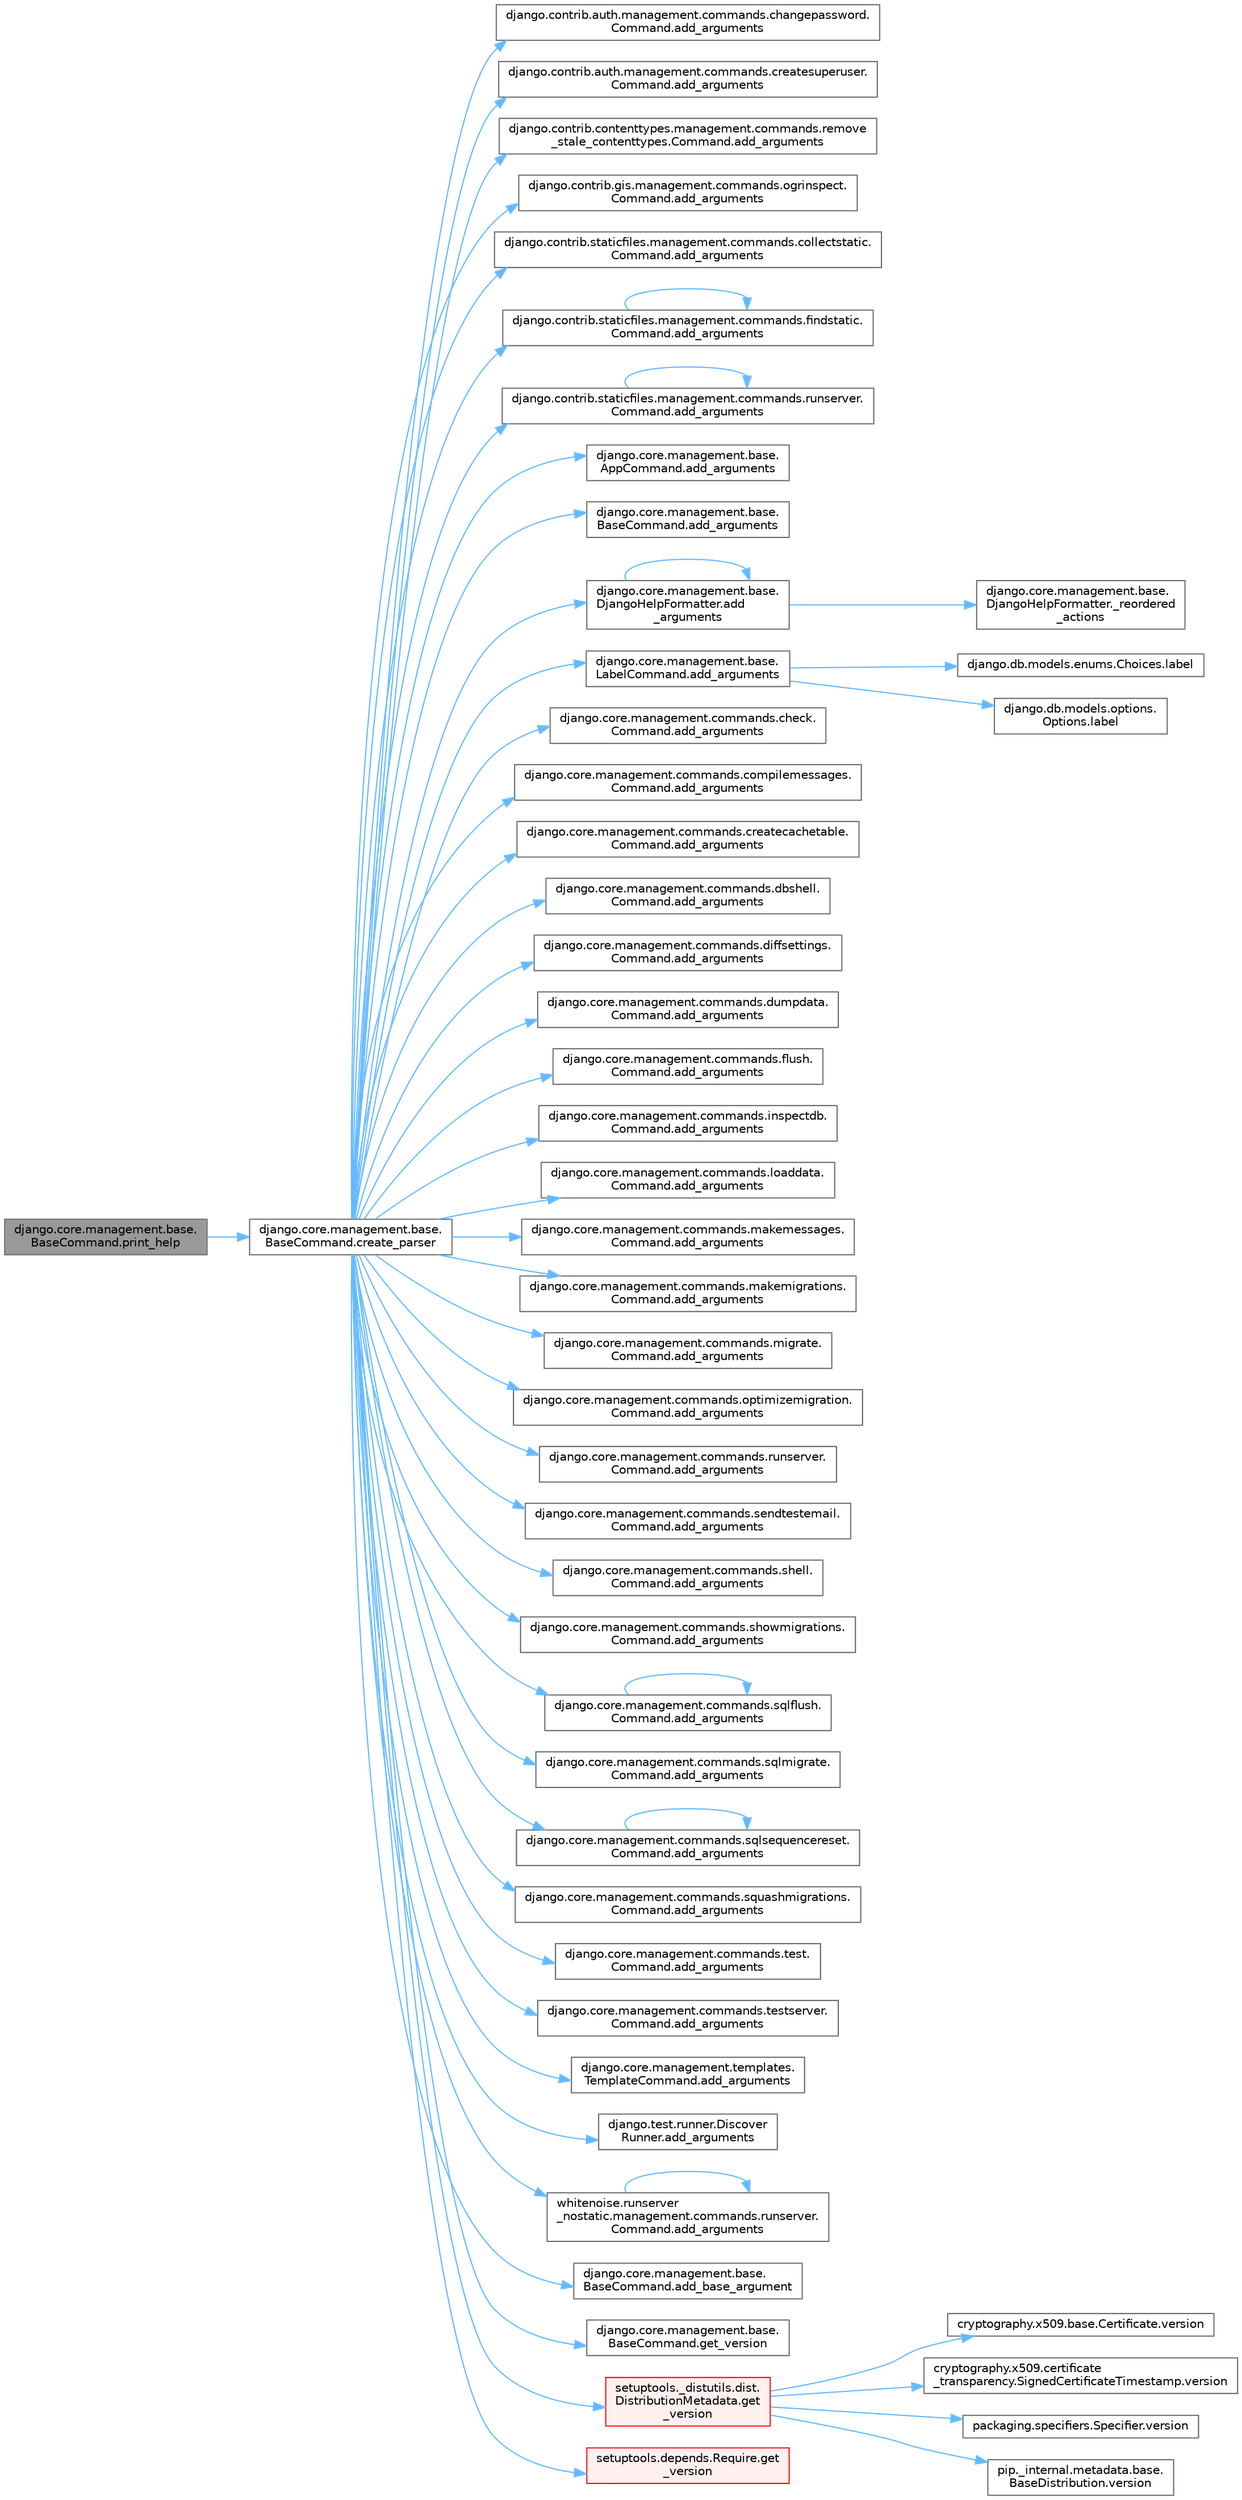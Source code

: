 digraph "django.core.management.base.BaseCommand.print_help"
{
 // LATEX_PDF_SIZE
  bgcolor="transparent";
  edge [fontname=Helvetica,fontsize=10,labelfontname=Helvetica,labelfontsize=10];
  node [fontname=Helvetica,fontsize=10,shape=box,height=0.2,width=0.4];
  rankdir="LR";
  Node1 [id="Node000001",label="django.core.management.base.\lBaseCommand.print_help",height=0.2,width=0.4,color="gray40", fillcolor="grey60", style="filled", fontcolor="black",tooltip=" "];
  Node1 -> Node2 [id="edge1_Node000001_Node000002",color="steelblue1",style="solid",tooltip=" "];
  Node2 [id="Node000002",label="django.core.management.base.\lBaseCommand.create_parser",height=0.2,width=0.4,color="grey40", fillcolor="white", style="filled",URL="$classdjango_1_1core_1_1management_1_1base_1_1_base_command.html#ae878e488f18d67acf1037a7e2db5b478",tooltip=" "];
  Node2 -> Node3 [id="edge2_Node000002_Node000003",color="steelblue1",style="solid",tooltip=" "];
  Node3 [id="Node000003",label="django.contrib.auth.management.commands.changepassword.\lCommand.add_arguments",height=0.2,width=0.4,color="grey40", fillcolor="white", style="filled",URL="$classdjango_1_1contrib_1_1auth_1_1management_1_1commands_1_1changepassword_1_1_command.html#afd2d21f92b27d2fdca8e03039c1cd7c1",tooltip=" "];
  Node2 -> Node4 [id="edge3_Node000002_Node000004",color="steelblue1",style="solid",tooltip=" "];
  Node4 [id="Node000004",label="django.contrib.auth.management.commands.createsuperuser.\lCommand.add_arguments",height=0.2,width=0.4,color="grey40", fillcolor="white", style="filled",URL="$classdjango_1_1contrib_1_1auth_1_1management_1_1commands_1_1createsuperuser_1_1_command.html#a533cda0f467cc4dbeda68b9bf098a909",tooltip=" "];
  Node2 -> Node5 [id="edge4_Node000002_Node000005",color="steelblue1",style="solid",tooltip=" "];
  Node5 [id="Node000005",label="django.contrib.contenttypes.management.commands.remove\l_stale_contenttypes.Command.add_arguments",height=0.2,width=0.4,color="grey40", fillcolor="white", style="filled",URL="$classdjango_1_1contrib_1_1contenttypes_1_1management_1_1commands_1_1remove__stale__contenttypes_1_1_command.html#acc60e60f927ff5d218c23c16910d8e67",tooltip=" "];
  Node2 -> Node6 [id="edge5_Node000002_Node000006",color="steelblue1",style="solid",tooltip=" "];
  Node6 [id="Node000006",label="django.contrib.gis.management.commands.ogrinspect.\lCommand.add_arguments",height=0.2,width=0.4,color="grey40", fillcolor="white", style="filled",URL="$classdjango_1_1contrib_1_1gis_1_1management_1_1commands_1_1ogrinspect_1_1_command.html#ae02e8308c0019758c456736df16b4f3b",tooltip=" "];
  Node2 -> Node7 [id="edge6_Node000002_Node000007",color="steelblue1",style="solid",tooltip=" "];
  Node7 [id="Node000007",label="django.contrib.staticfiles.management.commands.collectstatic.\lCommand.add_arguments",height=0.2,width=0.4,color="grey40", fillcolor="white", style="filled",URL="$classdjango_1_1contrib_1_1staticfiles_1_1management_1_1commands_1_1collectstatic_1_1_command.html#aa213d9c6ef77abad27c34c619cbb4ccf",tooltip=" "];
  Node2 -> Node8 [id="edge7_Node000002_Node000008",color="steelblue1",style="solid",tooltip=" "];
  Node8 [id="Node000008",label="django.contrib.staticfiles.management.commands.findstatic.\lCommand.add_arguments",height=0.2,width=0.4,color="grey40", fillcolor="white", style="filled",URL="$classdjango_1_1contrib_1_1staticfiles_1_1management_1_1commands_1_1findstatic_1_1_command.html#a2596e9b4837bf1ff8bf0280ab02971d5",tooltip=" "];
  Node8 -> Node8 [id="edge8_Node000008_Node000008",color="steelblue1",style="solid",tooltip=" "];
  Node2 -> Node9 [id="edge9_Node000002_Node000009",color="steelblue1",style="solid",tooltip=" "];
  Node9 [id="Node000009",label="django.contrib.staticfiles.management.commands.runserver.\lCommand.add_arguments",height=0.2,width=0.4,color="grey40", fillcolor="white", style="filled",URL="$classdjango_1_1contrib_1_1staticfiles_1_1management_1_1commands_1_1runserver_1_1_command.html#a20bc664e70a66abebfa5c12afcbf3f6b",tooltip=" "];
  Node9 -> Node9 [id="edge10_Node000009_Node000009",color="steelblue1",style="solid",tooltip=" "];
  Node2 -> Node10 [id="edge11_Node000002_Node000010",color="steelblue1",style="solid",tooltip=" "];
  Node10 [id="Node000010",label="django.core.management.base.\lAppCommand.add_arguments",height=0.2,width=0.4,color="grey40", fillcolor="white", style="filled",URL="$classdjango_1_1core_1_1management_1_1base_1_1_app_command.html#aec521341cc38bde16372c8512315b3a7",tooltip=" "];
  Node2 -> Node11 [id="edge12_Node000002_Node000011",color="steelblue1",style="solid",tooltip=" "];
  Node11 [id="Node000011",label="django.core.management.base.\lBaseCommand.add_arguments",height=0.2,width=0.4,color="grey40", fillcolor="white", style="filled",URL="$classdjango_1_1core_1_1management_1_1base_1_1_base_command.html#a00539c5da3157007e2485338da279887",tooltip=" "];
  Node2 -> Node12 [id="edge13_Node000002_Node000012",color="steelblue1",style="solid",tooltip=" "];
  Node12 [id="Node000012",label="django.core.management.base.\lDjangoHelpFormatter.add\l_arguments",height=0.2,width=0.4,color="grey40", fillcolor="white", style="filled",URL="$classdjango_1_1core_1_1management_1_1base_1_1_django_help_formatter.html#ab9eb520e2c0f6b7e7c28ca7b0eb24481",tooltip=" "];
  Node12 -> Node13 [id="edge14_Node000012_Node000013",color="steelblue1",style="solid",tooltip=" "];
  Node13 [id="Node000013",label="django.core.management.base.\lDjangoHelpFormatter._reordered\l_actions",height=0.2,width=0.4,color="grey40", fillcolor="white", style="filled",URL="$classdjango_1_1core_1_1management_1_1base_1_1_django_help_formatter.html#a6f8b5292333a4584638790f0570b1fea",tooltip=" "];
  Node12 -> Node12 [id="edge15_Node000012_Node000012",color="steelblue1",style="solid",tooltip=" "];
  Node2 -> Node14 [id="edge16_Node000002_Node000014",color="steelblue1",style="solid",tooltip=" "];
  Node14 [id="Node000014",label="django.core.management.base.\lLabelCommand.add_arguments",height=0.2,width=0.4,color="grey40", fillcolor="white", style="filled",URL="$classdjango_1_1core_1_1management_1_1base_1_1_label_command.html#a98b987df765f27398ed8f8e80e166263",tooltip=" "];
  Node14 -> Node15 [id="edge17_Node000014_Node000015",color="steelblue1",style="solid",tooltip=" "];
  Node15 [id="Node000015",label="django.db.models.enums.Choices.label",height=0.2,width=0.4,color="grey40", fillcolor="white", style="filled",URL="$classdjango_1_1db_1_1models_1_1enums_1_1_choices.html#a7c64e3473cc6a44b35c9877b28a7181c",tooltip=" "];
  Node14 -> Node16 [id="edge18_Node000014_Node000016",color="steelblue1",style="solid",tooltip=" "];
  Node16 [id="Node000016",label="django.db.models.options.\lOptions.label",height=0.2,width=0.4,color="grey40", fillcolor="white", style="filled",URL="$classdjango_1_1db_1_1models_1_1options_1_1_options.html#a8cacb1c416d7a2ff80f2c421a592ad0a",tooltip=" "];
  Node2 -> Node17 [id="edge19_Node000002_Node000017",color="steelblue1",style="solid",tooltip=" "];
  Node17 [id="Node000017",label="django.core.management.commands.check.\lCommand.add_arguments",height=0.2,width=0.4,color="grey40", fillcolor="white", style="filled",URL="$classdjango_1_1core_1_1management_1_1commands_1_1check_1_1_command.html#a11813ba0591b2c269ee986e66de844a9",tooltip=" "];
  Node2 -> Node18 [id="edge20_Node000002_Node000018",color="steelblue1",style="solid",tooltip=" "];
  Node18 [id="Node000018",label="django.core.management.commands.compilemessages.\lCommand.add_arguments",height=0.2,width=0.4,color="grey40", fillcolor="white", style="filled",URL="$classdjango_1_1core_1_1management_1_1commands_1_1compilemessages_1_1_command.html#a4b5a29d8e0aca9e32c27922bfff55b3a",tooltip=" "];
  Node2 -> Node19 [id="edge21_Node000002_Node000019",color="steelblue1",style="solid",tooltip=" "];
  Node19 [id="Node000019",label="django.core.management.commands.createcachetable.\lCommand.add_arguments",height=0.2,width=0.4,color="grey40", fillcolor="white", style="filled",URL="$classdjango_1_1core_1_1management_1_1commands_1_1createcachetable_1_1_command.html#a9d91a0c8e724ea71d2f5094698f7408d",tooltip=" "];
  Node2 -> Node20 [id="edge22_Node000002_Node000020",color="steelblue1",style="solid",tooltip=" "];
  Node20 [id="Node000020",label="django.core.management.commands.dbshell.\lCommand.add_arguments",height=0.2,width=0.4,color="grey40", fillcolor="white", style="filled",URL="$classdjango_1_1core_1_1management_1_1commands_1_1dbshell_1_1_command.html#ae09d58299ee3f592a74acd77b4f013ad",tooltip=" "];
  Node2 -> Node21 [id="edge23_Node000002_Node000021",color="steelblue1",style="solid",tooltip=" "];
  Node21 [id="Node000021",label="django.core.management.commands.diffsettings.\lCommand.add_arguments",height=0.2,width=0.4,color="grey40", fillcolor="white", style="filled",URL="$classdjango_1_1core_1_1management_1_1commands_1_1diffsettings_1_1_command.html#aec90aee3deb3474ccb91382dd826a8e6",tooltip=" "];
  Node2 -> Node22 [id="edge24_Node000002_Node000022",color="steelblue1",style="solid",tooltip=" "];
  Node22 [id="Node000022",label="django.core.management.commands.dumpdata.\lCommand.add_arguments",height=0.2,width=0.4,color="grey40", fillcolor="white", style="filled",URL="$classdjango_1_1core_1_1management_1_1commands_1_1dumpdata_1_1_command.html#a122e3ad06938f563f5ac4ee48624a0fe",tooltip=" "];
  Node2 -> Node23 [id="edge25_Node000002_Node000023",color="steelblue1",style="solid",tooltip=" "];
  Node23 [id="Node000023",label="django.core.management.commands.flush.\lCommand.add_arguments",height=0.2,width=0.4,color="grey40", fillcolor="white", style="filled",URL="$classdjango_1_1core_1_1management_1_1commands_1_1flush_1_1_command.html#af878673b67cc66d6c29d0ca30483fd52",tooltip=" "];
  Node2 -> Node24 [id="edge26_Node000002_Node000024",color="steelblue1",style="solid",tooltip=" "];
  Node24 [id="Node000024",label="django.core.management.commands.inspectdb.\lCommand.add_arguments",height=0.2,width=0.4,color="grey40", fillcolor="white", style="filled",URL="$classdjango_1_1core_1_1management_1_1commands_1_1inspectdb_1_1_command.html#a549ee7e9a1f86263e308d49dab69ae46",tooltip=" "];
  Node2 -> Node25 [id="edge27_Node000002_Node000025",color="steelblue1",style="solid",tooltip=" "];
  Node25 [id="Node000025",label="django.core.management.commands.loaddata.\lCommand.add_arguments",height=0.2,width=0.4,color="grey40", fillcolor="white", style="filled",URL="$classdjango_1_1core_1_1management_1_1commands_1_1loaddata_1_1_command.html#a6dd4b35eb4f4052c1980566a478e4567",tooltip=" "];
  Node2 -> Node26 [id="edge28_Node000002_Node000026",color="steelblue1",style="solid",tooltip=" "];
  Node26 [id="Node000026",label="django.core.management.commands.makemessages.\lCommand.add_arguments",height=0.2,width=0.4,color="grey40", fillcolor="white", style="filled",URL="$classdjango_1_1core_1_1management_1_1commands_1_1makemessages_1_1_command.html#aa37fa28cef269d841212992650598ee0",tooltip=" "];
  Node2 -> Node27 [id="edge29_Node000002_Node000027",color="steelblue1",style="solid",tooltip=" "];
  Node27 [id="Node000027",label="django.core.management.commands.makemigrations.\lCommand.add_arguments",height=0.2,width=0.4,color="grey40", fillcolor="white", style="filled",URL="$classdjango_1_1core_1_1management_1_1commands_1_1makemigrations_1_1_command.html#a6e6748fa88271de8e2dd0193aa31d940",tooltip=" "];
  Node2 -> Node28 [id="edge30_Node000002_Node000028",color="steelblue1",style="solid",tooltip=" "];
  Node28 [id="Node000028",label="django.core.management.commands.migrate.\lCommand.add_arguments",height=0.2,width=0.4,color="grey40", fillcolor="white", style="filled",URL="$classdjango_1_1core_1_1management_1_1commands_1_1migrate_1_1_command.html#ae5fa1a875ebd1ab0e503991ff637c340",tooltip=" "];
  Node2 -> Node29 [id="edge31_Node000002_Node000029",color="steelblue1",style="solid",tooltip=" "];
  Node29 [id="Node000029",label="django.core.management.commands.optimizemigration.\lCommand.add_arguments",height=0.2,width=0.4,color="grey40", fillcolor="white", style="filled",URL="$classdjango_1_1core_1_1management_1_1commands_1_1optimizemigration_1_1_command.html#af9691ed25aded20b60f2be4935686d13",tooltip=" "];
  Node2 -> Node30 [id="edge32_Node000002_Node000030",color="steelblue1",style="solid",tooltip=" "];
  Node30 [id="Node000030",label="django.core.management.commands.runserver.\lCommand.add_arguments",height=0.2,width=0.4,color="grey40", fillcolor="white", style="filled",URL="$classdjango_1_1core_1_1management_1_1commands_1_1runserver_1_1_command.html#a38eefc3ed3ac5e28dd734973e2a1b97b",tooltip=" "];
  Node2 -> Node31 [id="edge33_Node000002_Node000031",color="steelblue1",style="solid",tooltip=" "];
  Node31 [id="Node000031",label="django.core.management.commands.sendtestemail.\lCommand.add_arguments",height=0.2,width=0.4,color="grey40", fillcolor="white", style="filled",URL="$classdjango_1_1core_1_1management_1_1commands_1_1sendtestemail_1_1_command.html#a71b71b6211ab1492fabfa58742736e11",tooltip=" "];
  Node2 -> Node32 [id="edge34_Node000002_Node000032",color="steelblue1",style="solid",tooltip=" "];
  Node32 [id="Node000032",label="django.core.management.commands.shell.\lCommand.add_arguments",height=0.2,width=0.4,color="grey40", fillcolor="white", style="filled",URL="$classdjango_1_1core_1_1management_1_1commands_1_1shell_1_1_command.html#af4a280bd3f4fd19e2d433280d0bad4c9",tooltip=" "];
  Node2 -> Node33 [id="edge35_Node000002_Node000033",color="steelblue1",style="solid",tooltip=" "];
  Node33 [id="Node000033",label="django.core.management.commands.showmigrations.\lCommand.add_arguments",height=0.2,width=0.4,color="grey40", fillcolor="white", style="filled",URL="$classdjango_1_1core_1_1management_1_1commands_1_1showmigrations_1_1_command.html#ad79060431fff2772f1b883e7bdbfd5e7",tooltip=" "];
  Node2 -> Node34 [id="edge36_Node000002_Node000034",color="steelblue1",style="solid",tooltip=" "];
  Node34 [id="Node000034",label="django.core.management.commands.sqlflush.\lCommand.add_arguments",height=0.2,width=0.4,color="grey40", fillcolor="white", style="filled",URL="$classdjango_1_1core_1_1management_1_1commands_1_1sqlflush_1_1_command.html#ab764d469a6e7221c5aaddc28bdb52e3f",tooltip=" "];
  Node34 -> Node34 [id="edge37_Node000034_Node000034",color="steelblue1",style="solid",tooltip=" "];
  Node2 -> Node35 [id="edge38_Node000002_Node000035",color="steelblue1",style="solid",tooltip=" "];
  Node35 [id="Node000035",label="django.core.management.commands.sqlmigrate.\lCommand.add_arguments",height=0.2,width=0.4,color="grey40", fillcolor="white", style="filled",URL="$classdjango_1_1core_1_1management_1_1commands_1_1sqlmigrate_1_1_command.html#ab75ce514d2c981016bc9e64ed2d46b74",tooltip=" "];
  Node2 -> Node36 [id="edge39_Node000002_Node000036",color="steelblue1",style="solid",tooltip=" "];
  Node36 [id="Node000036",label="django.core.management.commands.sqlsequencereset.\lCommand.add_arguments",height=0.2,width=0.4,color="grey40", fillcolor="white", style="filled",URL="$classdjango_1_1core_1_1management_1_1commands_1_1sqlsequencereset_1_1_command.html#a28a72f3acad35f0ff4599839b4348e73",tooltip=" "];
  Node36 -> Node36 [id="edge40_Node000036_Node000036",color="steelblue1",style="solid",tooltip=" "];
  Node2 -> Node37 [id="edge41_Node000002_Node000037",color="steelblue1",style="solid",tooltip=" "];
  Node37 [id="Node000037",label="django.core.management.commands.squashmigrations.\lCommand.add_arguments",height=0.2,width=0.4,color="grey40", fillcolor="white", style="filled",URL="$classdjango_1_1core_1_1management_1_1commands_1_1squashmigrations_1_1_command.html#a0a2be2599cb49baf725d20a1b33acfd8",tooltip=" "];
  Node2 -> Node38 [id="edge42_Node000002_Node000038",color="steelblue1",style="solid",tooltip=" "];
  Node38 [id="Node000038",label="django.core.management.commands.test.\lCommand.add_arguments",height=0.2,width=0.4,color="grey40", fillcolor="white", style="filled",URL="$classdjango_1_1core_1_1management_1_1commands_1_1test_1_1_command.html#af3060d37977de5947d6a1d58d591d846",tooltip=" "];
  Node2 -> Node39 [id="edge43_Node000002_Node000039",color="steelblue1",style="solid",tooltip=" "];
  Node39 [id="Node000039",label="django.core.management.commands.testserver.\lCommand.add_arguments",height=0.2,width=0.4,color="grey40", fillcolor="white", style="filled",URL="$classdjango_1_1core_1_1management_1_1commands_1_1testserver_1_1_command.html#a60121229c808686cf7a5481864fbc6f5",tooltip=" "];
  Node2 -> Node40 [id="edge44_Node000002_Node000040",color="steelblue1",style="solid",tooltip=" "];
  Node40 [id="Node000040",label="django.core.management.templates.\lTemplateCommand.add_arguments",height=0.2,width=0.4,color="grey40", fillcolor="white", style="filled",URL="$classdjango_1_1core_1_1management_1_1templates_1_1_template_command.html#ae16f8d968ca3b8bb1a268140cfaaaa8d",tooltip=" "];
  Node2 -> Node41 [id="edge45_Node000002_Node000041",color="steelblue1",style="solid",tooltip=" "];
  Node41 [id="Node000041",label="django.test.runner.Discover\lRunner.add_arguments",height=0.2,width=0.4,color="grey40", fillcolor="white", style="filled",URL="$classdjango_1_1test_1_1runner_1_1_discover_runner.html#ace27617828921e6c30185d60874ec3dd",tooltip=" "];
  Node2 -> Node42 [id="edge46_Node000002_Node000042",color="steelblue1",style="solid",tooltip=" "];
  Node42 [id="Node000042",label="whitenoise.runserver\l_nostatic.management.commands.runserver.\lCommand.add_arguments",height=0.2,width=0.4,color="grey40", fillcolor="white", style="filled",URL="$classwhitenoise_1_1runserver__nostatic_1_1management_1_1commands_1_1runserver_1_1_command.html#a3f77434c23ad2005bb3cd27f1aca1bdc",tooltip=" "];
  Node42 -> Node42 [id="edge47_Node000042_Node000042",color="steelblue1",style="solid",tooltip=" "];
  Node2 -> Node43 [id="edge48_Node000002_Node000043",color="steelblue1",style="solid",tooltip=" "];
  Node43 [id="Node000043",label="django.core.management.base.\lBaseCommand.add_base_argument",height=0.2,width=0.4,color="grey40", fillcolor="white", style="filled",URL="$classdjango_1_1core_1_1management_1_1base_1_1_base_command.html#ae1a4dc5642d9d1f21301d519f3221e84",tooltip=" "];
  Node2 -> Node44 [id="edge49_Node000002_Node000044",color="steelblue1",style="solid",tooltip=" "];
  Node44 [id="Node000044",label="django.core.management.base.\lBaseCommand.get_version",height=0.2,width=0.4,color="grey40", fillcolor="white", style="filled",URL="$classdjango_1_1core_1_1management_1_1base_1_1_base_command.html#ad1a0ff17727df93596c37baec5368461",tooltip=" "];
  Node2 -> Node45 [id="edge50_Node000002_Node000045",color="steelblue1",style="solid",tooltip=" "];
  Node45 [id="Node000045",label="setuptools._distutils.dist.\lDistributionMetadata.get\l_version",height=0.2,width=0.4,color="red", fillcolor="#FFF0F0", style="filled",URL="$classsetuptools_1_1__distutils_1_1dist_1_1_distribution_metadata.html#a1eca2b8a7cf2a75288edcc6055d3e28a",tooltip=" "];
  Node45 -> Node46 [id="edge51_Node000045_Node000046",color="steelblue1",style="solid",tooltip=" "];
  Node46 [id="Node000046",label="cryptography.x509.base.Certificate.version",height=0.2,width=0.4,color="grey40", fillcolor="white", style="filled",URL="$classcryptography_1_1x509_1_1base_1_1_certificate.html#a409d340d01bf8acdd9790f6321f1b283",tooltip=" "];
  Node45 -> Node47 [id="edge52_Node000045_Node000047",color="steelblue1",style="solid",tooltip=" "];
  Node47 [id="Node000047",label="cryptography.x509.certificate\l_transparency.SignedCertificateTimestamp.version",height=0.2,width=0.4,color="grey40", fillcolor="white", style="filled",URL="$classcryptography_1_1x509_1_1certificate__transparency_1_1_signed_certificate_timestamp.html#a19434e4df91aa32c7b4654a16a672c8b",tooltip=" "];
  Node45 -> Node48 [id="edge53_Node000045_Node000048",color="steelblue1",style="solid",tooltip=" "];
  Node48 [id="Node000048",label="packaging.specifiers.Specifier.version",height=0.2,width=0.4,color="grey40", fillcolor="white", style="filled",URL="$classpackaging_1_1specifiers_1_1_specifier.html#a362b16f4c6f1f24b6b20b59b35d4689e",tooltip=" "];
  Node45 -> Node49 [id="edge54_Node000045_Node000049",color="steelblue1",style="solid",tooltip=" "];
  Node49 [id="Node000049",label="pip._internal.metadata.base.\lBaseDistribution.version",height=0.2,width=0.4,color="grey40", fillcolor="white", style="filled",URL="$classpip_1_1__internal_1_1metadata_1_1base_1_1_base_distribution.html#af4024115351223c1472e72e4c17da2fc",tooltip=" "];
  Node2 -> Node4570 [id="edge55_Node000002_Node004570",color="steelblue1",style="solid",tooltip=" "];
  Node4570 [id="Node004570",label="setuptools.depends.Require.get\l_version",height=0.2,width=0.4,color="red", fillcolor="#FFF0F0", style="filled",URL="$classsetuptools_1_1depends_1_1_require.html#a4046ad4155f80d85057e4ccd6a41dc00",tooltip=" "];
}
